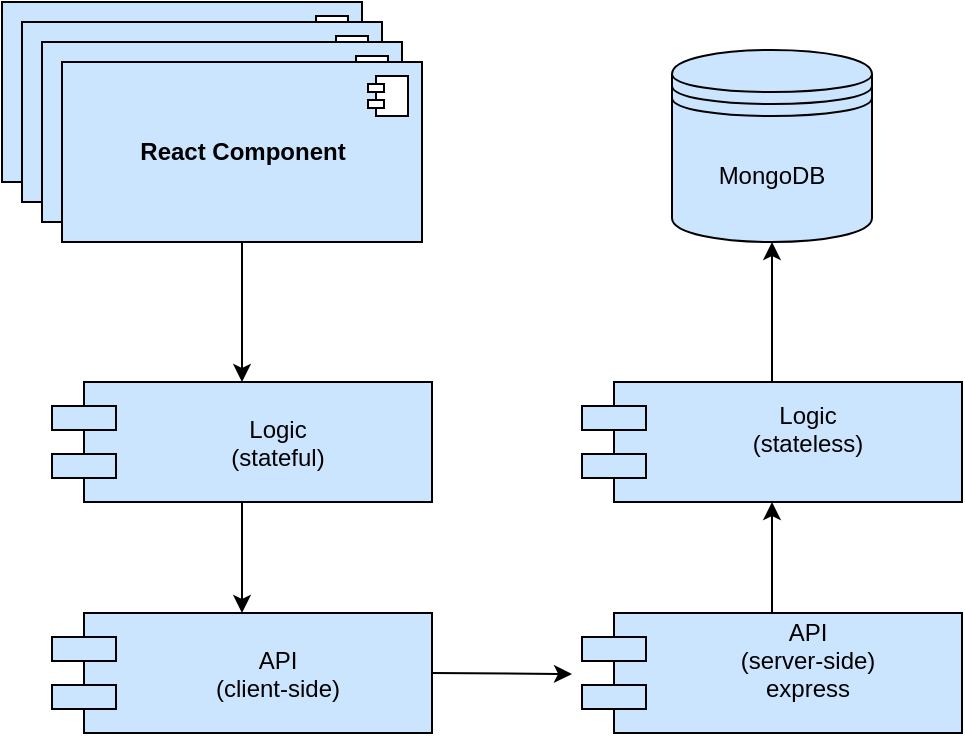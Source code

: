 <mxfile version="10.7.6"><diagram id="Md_DNTfzjUTmMus7Hvx5" name="Page-1"><mxGraphModel dx="1010" dy="539" grid="1" gridSize="10" guides="1" tooltips="1" connect="1" arrows="1" fold="1" page="1" pageScale="1" pageWidth="850" pageHeight="1100" math="0" shadow="0"><root><mxCell id="0"/><mxCell id="1" parent="0"/><mxCell id="2jeSvWFwpeBHSycCnZjq-1" value="&lt;b&gt;React Component&lt;/b&gt;" style="html=1;fillColor=#CCE5FF;" vertex="1" parent="1"><mxGeometry x="35" y="580" width="180" height="90" as="geometry"/></mxCell><mxCell id="2jeSvWFwpeBHSycCnZjq-2" value="" style="shape=component;jettyWidth=8;jettyHeight=4;" vertex="1" parent="2jeSvWFwpeBHSycCnZjq-1"><mxGeometry x="1" width="20" height="20" relative="1" as="geometry"><mxPoint x="-27" y="7" as="offset"/></mxGeometry></mxCell><mxCell id="2jeSvWFwpeBHSycCnZjq-3" value="&lt;b&gt;React Component&lt;/b&gt;" style="html=1;fillColor=#CCE5FF;" vertex="1" parent="1"><mxGeometry x="45" y="590" width="180" height="90" as="geometry"/></mxCell><mxCell id="2jeSvWFwpeBHSycCnZjq-4" value="" style="shape=component;jettyWidth=8;jettyHeight=4;" vertex="1" parent="2jeSvWFwpeBHSycCnZjq-3"><mxGeometry x="1" width="20" height="20" relative="1" as="geometry"><mxPoint x="-27" y="7" as="offset"/></mxGeometry></mxCell><mxCell id="2jeSvWFwpeBHSycCnZjq-5" value="&lt;b&gt;React Component&lt;/b&gt;" style="html=1;fillColor=#CCE5FF;" vertex="1" parent="1"><mxGeometry x="55" y="600" width="180" height="90" as="geometry"/></mxCell><mxCell id="2jeSvWFwpeBHSycCnZjq-6" value="" style="shape=component;jettyWidth=8;jettyHeight=4;" vertex="1" parent="2jeSvWFwpeBHSycCnZjq-5"><mxGeometry x="1" width="20" height="20" relative="1" as="geometry"><mxPoint x="-27" y="7" as="offset"/></mxGeometry></mxCell><mxCell id="2jeSvWFwpeBHSycCnZjq-7" value="&lt;b&gt;React Component&lt;/b&gt;" style="html=1;fillColor=#CCE5FF;" vertex="1" parent="1"><mxGeometry x="65" y="610" width="180" height="90" as="geometry"/></mxCell><mxCell id="2jeSvWFwpeBHSycCnZjq-8" value="" style="shape=component;jettyWidth=8;jettyHeight=4;" vertex="1" parent="2jeSvWFwpeBHSycCnZjq-7"><mxGeometry x="1" width="20" height="20" relative="1" as="geometry"><mxPoint x="-27" y="7" as="offset"/></mxGeometry></mxCell><mxCell id="2jeSvWFwpeBHSycCnZjq-9" value="Logic&#10;(stateful)" style="shape=component;align=center;spacingLeft=36;fillColor=#CCE5FF;verticalAlign=middle;" vertex="1" parent="1"><mxGeometry x="60" y="770" width="190" height="60" as="geometry"/></mxCell><mxCell id="2jeSvWFwpeBHSycCnZjq-10" value="API&#10;(client-side)" style="shape=component;align=center;spacingLeft=36;fillColor=#CCE5FF;verticalAlign=middle;" vertex="1" parent="1"><mxGeometry x="60" y="885.5" width="190" height="60" as="geometry"/></mxCell><mxCell id="2jeSvWFwpeBHSycCnZjq-11" value="API&#10;(server-side)&#10;express&#10;" style="shape=component;align=center;spacingLeft=36;fillColor=#CCE5FF;verticalAlign=middle;" vertex="1" parent="1"><mxGeometry x="325" y="885.5" width="190" height="60" as="geometry"/></mxCell><mxCell id="2jeSvWFwpeBHSycCnZjq-12" value="Logic&#10;(stateless)&#10;" style="shape=component;align=center;spacingLeft=36;fillColor=#CCE5FF;verticalAlign=middle;" vertex="1" parent="1"><mxGeometry x="325" y="770" width="190" height="60" as="geometry"/></mxCell><mxCell id="2jeSvWFwpeBHSycCnZjq-13" value="MongoDB" style="shape=datastore;whiteSpace=wrap;html=1;fillColor=#CCE5FF;align=center;" vertex="1" parent="1"><mxGeometry x="370" y="604" width="100" height="96" as="geometry"/></mxCell><mxCell id="2jeSvWFwpeBHSycCnZjq-14" value="" style="endArrow=classic;html=1;exitX=0.5;exitY=1;exitDx=0;exitDy=0;" edge="1" parent="1" source="2jeSvWFwpeBHSycCnZjq-7" target="2jeSvWFwpeBHSycCnZjq-9"><mxGeometry width="50" height="50" relative="1" as="geometry"><mxPoint x="30" y="1020" as="sourcePoint"/><mxPoint x="80" y="970" as="targetPoint"/></mxGeometry></mxCell><mxCell id="2jeSvWFwpeBHSycCnZjq-15" value="" style="endArrow=classic;html=1;exitX=0.5;exitY=1;exitDx=0;exitDy=0;" edge="1" parent="1" source="2jeSvWFwpeBHSycCnZjq-9" target="2jeSvWFwpeBHSycCnZjq-10"><mxGeometry width="50" height="50" relative="1" as="geometry"><mxPoint x="165" y="710" as="sourcePoint"/><mxPoint x="165" y="780" as="targetPoint"/></mxGeometry></mxCell><mxCell id="2jeSvWFwpeBHSycCnZjq-16" value="" style="endArrow=classic;html=1;exitX=1;exitY=0.5;exitDx=0;exitDy=0;" edge="1" parent="1" source="2jeSvWFwpeBHSycCnZjq-10"><mxGeometry width="50" height="50" relative="1" as="geometry"><mxPoint x="175" y="720" as="sourcePoint"/><mxPoint x="320" y="916" as="targetPoint"/></mxGeometry></mxCell><mxCell id="2jeSvWFwpeBHSycCnZjq-17" value="" style="endArrow=classic;html=1;" edge="1" parent="1" source="2jeSvWFwpeBHSycCnZjq-11" target="2jeSvWFwpeBHSycCnZjq-12"><mxGeometry width="50" height="50" relative="1" as="geometry"><mxPoint x="185" y="730" as="sourcePoint"/><mxPoint x="185" y="800" as="targetPoint"/></mxGeometry></mxCell><mxCell id="2jeSvWFwpeBHSycCnZjq-18" value="" style="endArrow=classic;html=1;entryX=0.5;entryY=1;entryDx=0;entryDy=0;" edge="1" parent="1" source="2jeSvWFwpeBHSycCnZjq-12" target="2jeSvWFwpeBHSycCnZjq-13"><mxGeometry width="50" height="50" relative="1" as="geometry"><mxPoint x="430" y="895.5" as="sourcePoint"/><mxPoint x="430" y="840" as="targetPoint"/></mxGeometry></mxCell></root></mxGraphModel></diagram></mxfile>